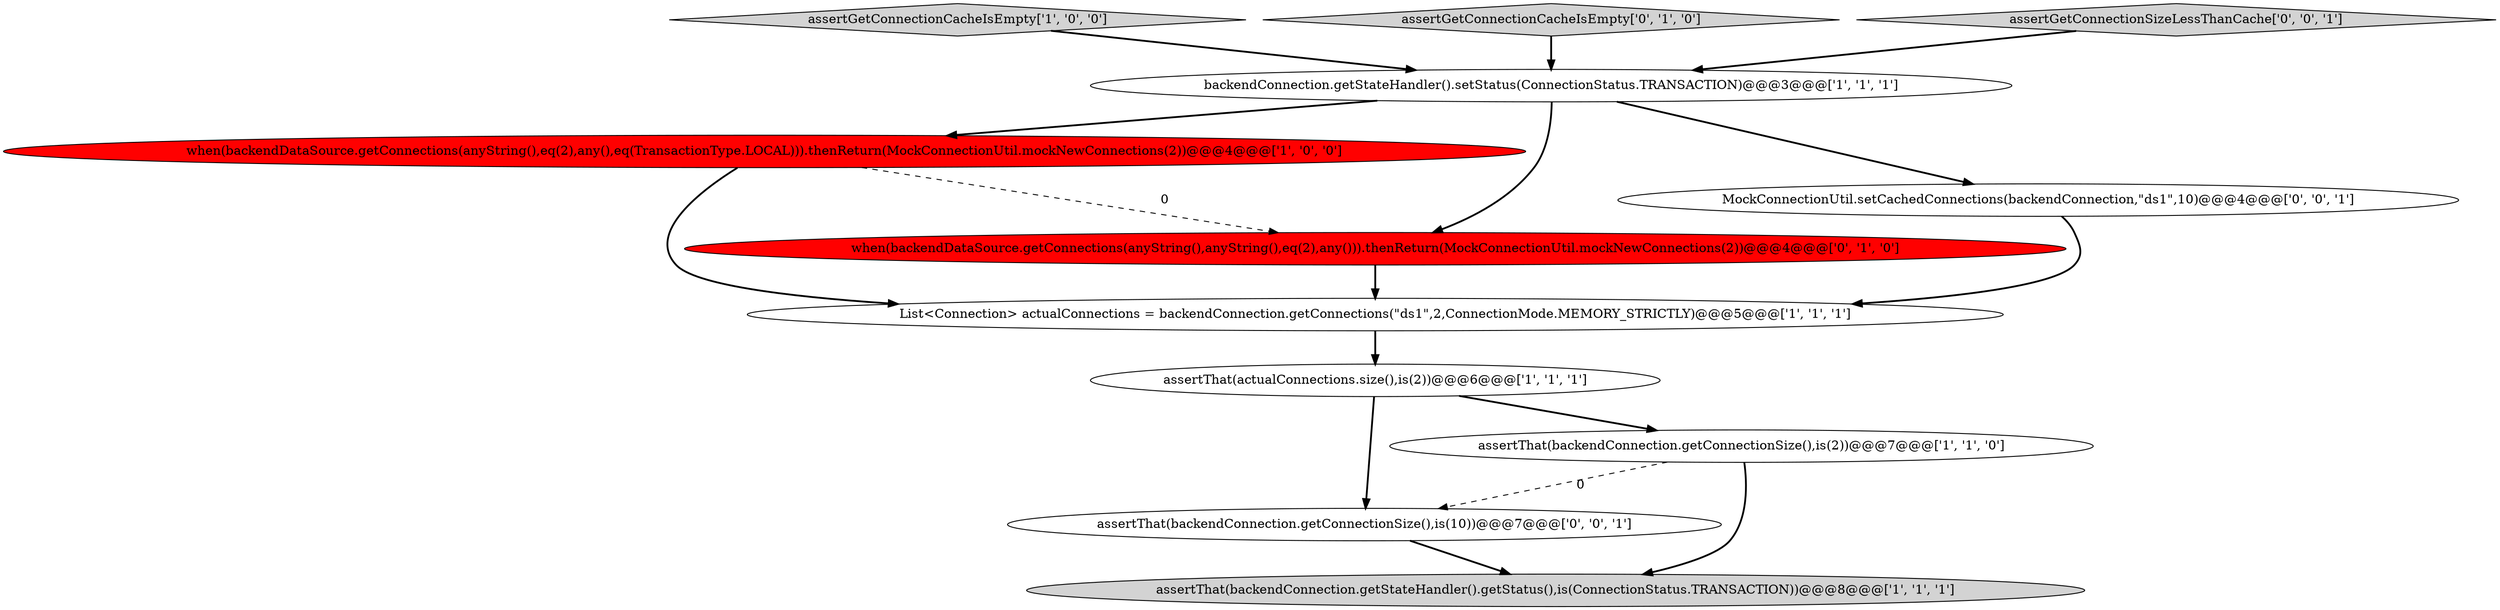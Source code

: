 digraph {
2 [style = filled, label = "backendConnection.getStateHandler().setStatus(ConnectionStatus.TRANSACTION)@@@3@@@['1', '1', '1']", fillcolor = white, shape = ellipse image = "AAA0AAABBB1BBB"];
9 [style = filled, label = "assertThat(backendConnection.getConnectionSize(),is(10))@@@7@@@['0', '0', '1']", fillcolor = white, shape = ellipse image = "AAA0AAABBB3BBB"];
3 [style = filled, label = "assertThat(backendConnection.getConnectionSize(),is(2))@@@7@@@['1', '1', '0']", fillcolor = white, shape = ellipse image = "AAA0AAABBB1BBB"];
4 [style = filled, label = "assertThat(actualConnections.size(),is(2))@@@6@@@['1', '1', '1']", fillcolor = white, shape = ellipse image = "AAA0AAABBB1BBB"];
0 [style = filled, label = "when(backendDataSource.getConnections(anyString(),eq(2),any(),eq(TransactionType.LOCAL))).thenReturn(MockConnectionUtil.mockNewConnections(2))@@@4@@@['1', '0', '0']", fillcolor = red, shape = ellipse image = "AAA1AAABBB1BBB"];
5 [style = filled, label = "assertGetConnectionCacheIsEmpty['1', '0', '0']", fillcolor = lightgray, shape = diamond image = "AAA0AAABBB1BBB"];
8 [style = filled, label = "assertGetConnectionCacheIsEmpty['0', '1', '0']", fillcolor = lightgray, shape = diamond image = "AAA0AAABBB2BBB"];
1 [style = filled, label = "assertThat(backendConnection.getStateHandler().getStatus(),is(ConnectionStatus.TRANSACTION))@@@8@@@['1', '1', '1']", fillcolor = lightgray, shape = ellipse image = "AAA0AAABBB1BBB"];
6 [style = filled, label = "List<Connection> actualConnections = backendConnection.getConnections(\"ds1\",2,ConnectionMode.MEMORY_STRICTLY)@@@5@@@['1', '1', '1']", fillcolor = white, shape = ellipse image = "AAA0AAABBB1BBB"];
10 [style = filled, label = "assertGetConnectionSizeLessThanCache['0', '0', '1']", fillcolor = lightgray, shape = diamond image = "AAA0AAABBB3BBB"];
7 [style = filled, label = "when(backendDataSource.getConnections(anyString(),anyString(),eq(2),any())).thenReturn(MockConnectionUtil.mockNewConnections(2))@@@4@@@['0', '1', '0']", fillcolor = red, shape = ellipse image = "AAA1AAABBB2BBB"];
11 [style = filled, label = "MockConnectionUtil.setCachedConnections(backendConnection,\"ds1\",10)@@@4@@@['0', '0', '1']", fillcolor = white, shape = ellipse image = "AAA0AAABBB3BBB"];
4->9 [style = bold, label=""];
4->3 [style = bold, label=""];
6->4 [style = bold, label=""];
5->2 [style = bold, label=""];
10->2 [style = bold, label=""];
2->0 [style = bold, label=""];
2->7 [style = bold, label=""];
9->1 [style = bold, label=""];
3->1 [style = bold, label=""];
8->2 [style = bold, label=""];
0->7 [style = dashed, label="0"];
3->9 [style = dashed, label="0"];
0->6 [style = bold, label=""];
2->11 [style = bold, label=""];
7->6 [style = bold, label=""];
11->6 [style = bold, label=""];
}
